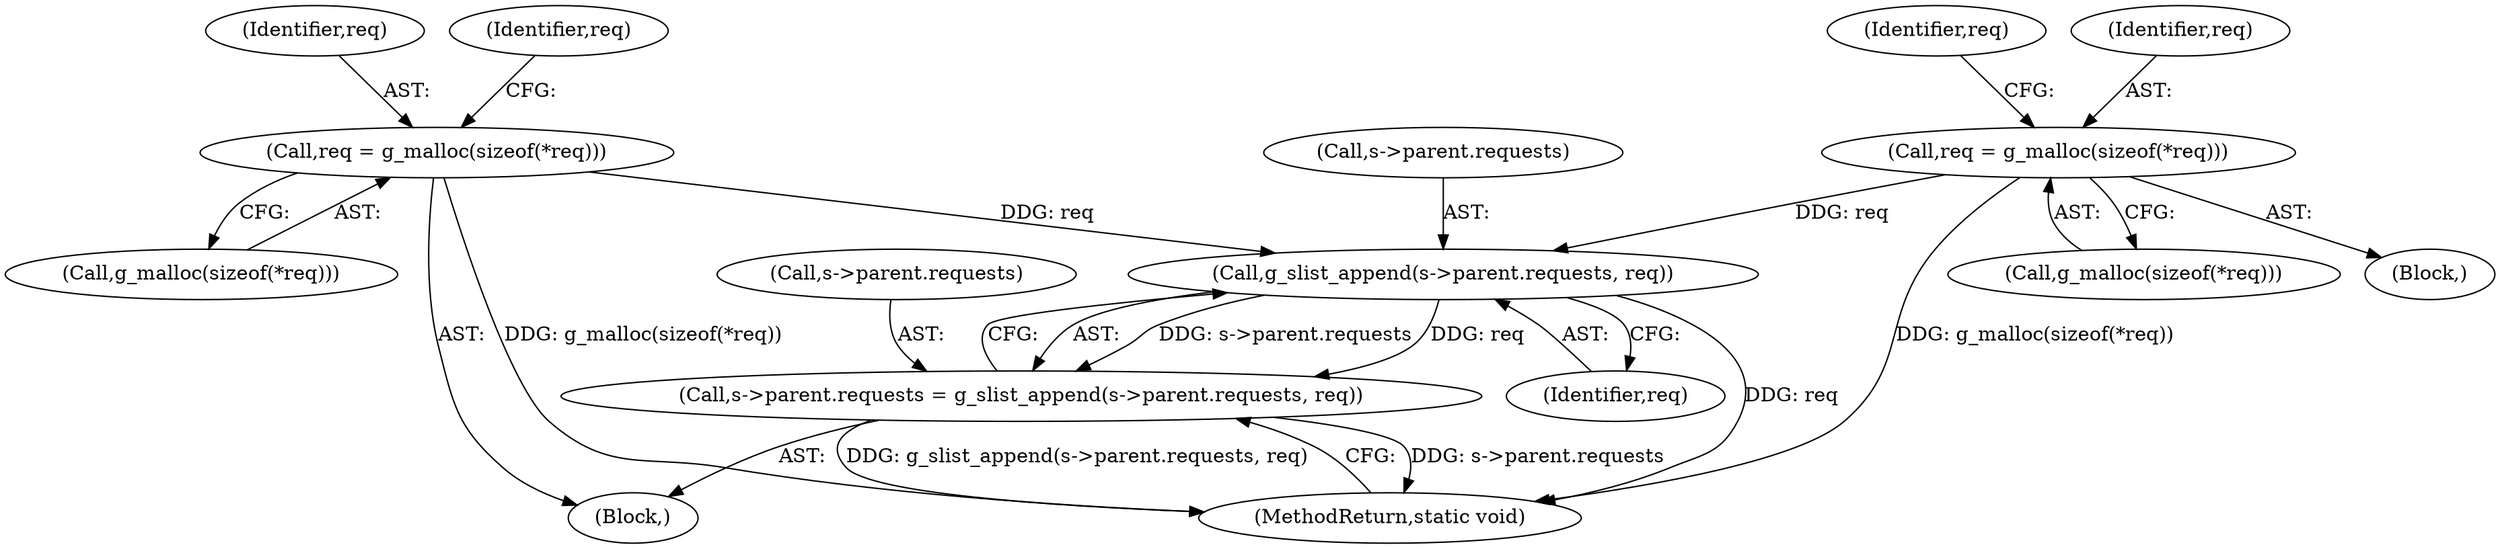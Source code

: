 digraph "0_qemu_60253ed1e6ec6d8e5ef2efe7bf755f475dce9956@pointer" {
"1000195" [label="(Call,g_slist_append(s->parent.requests, req))"];
"1000152" [label="(Call,req = g_malloc(sizeof(*req)))"];
"1000112" [label="(Call,req = g_malloc(sizeof(*req)))"];
"1000189" [label="(Call,s->parent.requests = g_slist_append(s->parent.requests, req))"];
"1000154" [label="(Call,g_malloc(sizeof(*req)))"];
"1000160" [label="(Identifier,req)"];
"1000150" [label="(Block,)"];
"1000114" [label="(Call,g_malloc(sizeof(*req)))"];
"1000195" [label="(Call,g_slist_append(s->parent.requests, req))"];
"1000152" [label="(Call,req = g_malloc(sizeof(*req)))"];
"1000113" [label="(Identifier,req)"];
"1000201" [label="(Identifier,req)"];
"1000112" [label="(Call,req = g_malloc(sizeof(*req)))"];
"1000153" [label="(Identifier,req)"];
"1000105" [label="(Block,)"];
"1000189" [label="(Call,s->parent.requests = g_slist_append(s->parent.requests, req))"];
"1000196" [label="(Call,s->parent.requests)"];
"1000202" [label="(MethodReturn,static void)"];
"1000190" [label="(Call,s->parent.requests)"];
"1000120" [label="(Identifier,req)"];
"1000195" -> "1000189"  [label="AST: "];
"1000195" -> "1000201"  [label="CFG: "];
"1000196" -> "1000195"  [label="AST: "];
"1000201" -> "1000195"  [label="AST: "];
"1000189" -> "1000195"  [label="CFG: "];
"1000195" -> "1000202"  [label="DDG: req"];
"1000195" -> "1000189"  [label="DDG: s->parent.requests"];
"1000195" -> "1000189"  [label="DDG: req"];
"1000152" -> "1000195"  [label="DDG: req"];
"1000112" -> "1000195"  [label="DDG: req"];
"1000152" -> "1000150"  [label="AST: "];
"1000152" -> "1000154"  [label="CFG: "];
"1000153" -> "1000152"  [label="AST: "];
"1000154" -> "1000152"  [label="AST: "];
"1000160" -> "1000152"  [label="CFG: "];
"1000152" -> "1000202"  [label="DDG: g_malloc(sizeof(*req))"];
"1000112" -> "1000105"  [label="AST: "];
"1000112" -> "1000114"  [label="CFG: "];
"1000113" -> "1000112"  [label="AST: "];
"1000114" -> "1000112"  [label="AST: "];
"1000120" -> "1000112"  [label="CFG: "];
"1000112" -> "1000202"  [label="DDG: g_malloc(sizeof(*req))"];
"1000189" -> "1000105"  [label="AST: "];
"1000190" -> "1000189"  [label="AST: "];
"1000202" -> "1000189"  [label="CFG: "];
"1000189" -> "1000202"  [label="DDG: s->parent.requests"];
"1000189" -> "1000202"  [label="DDG: g_slist_append(s->parent.requests, req)"];
}
